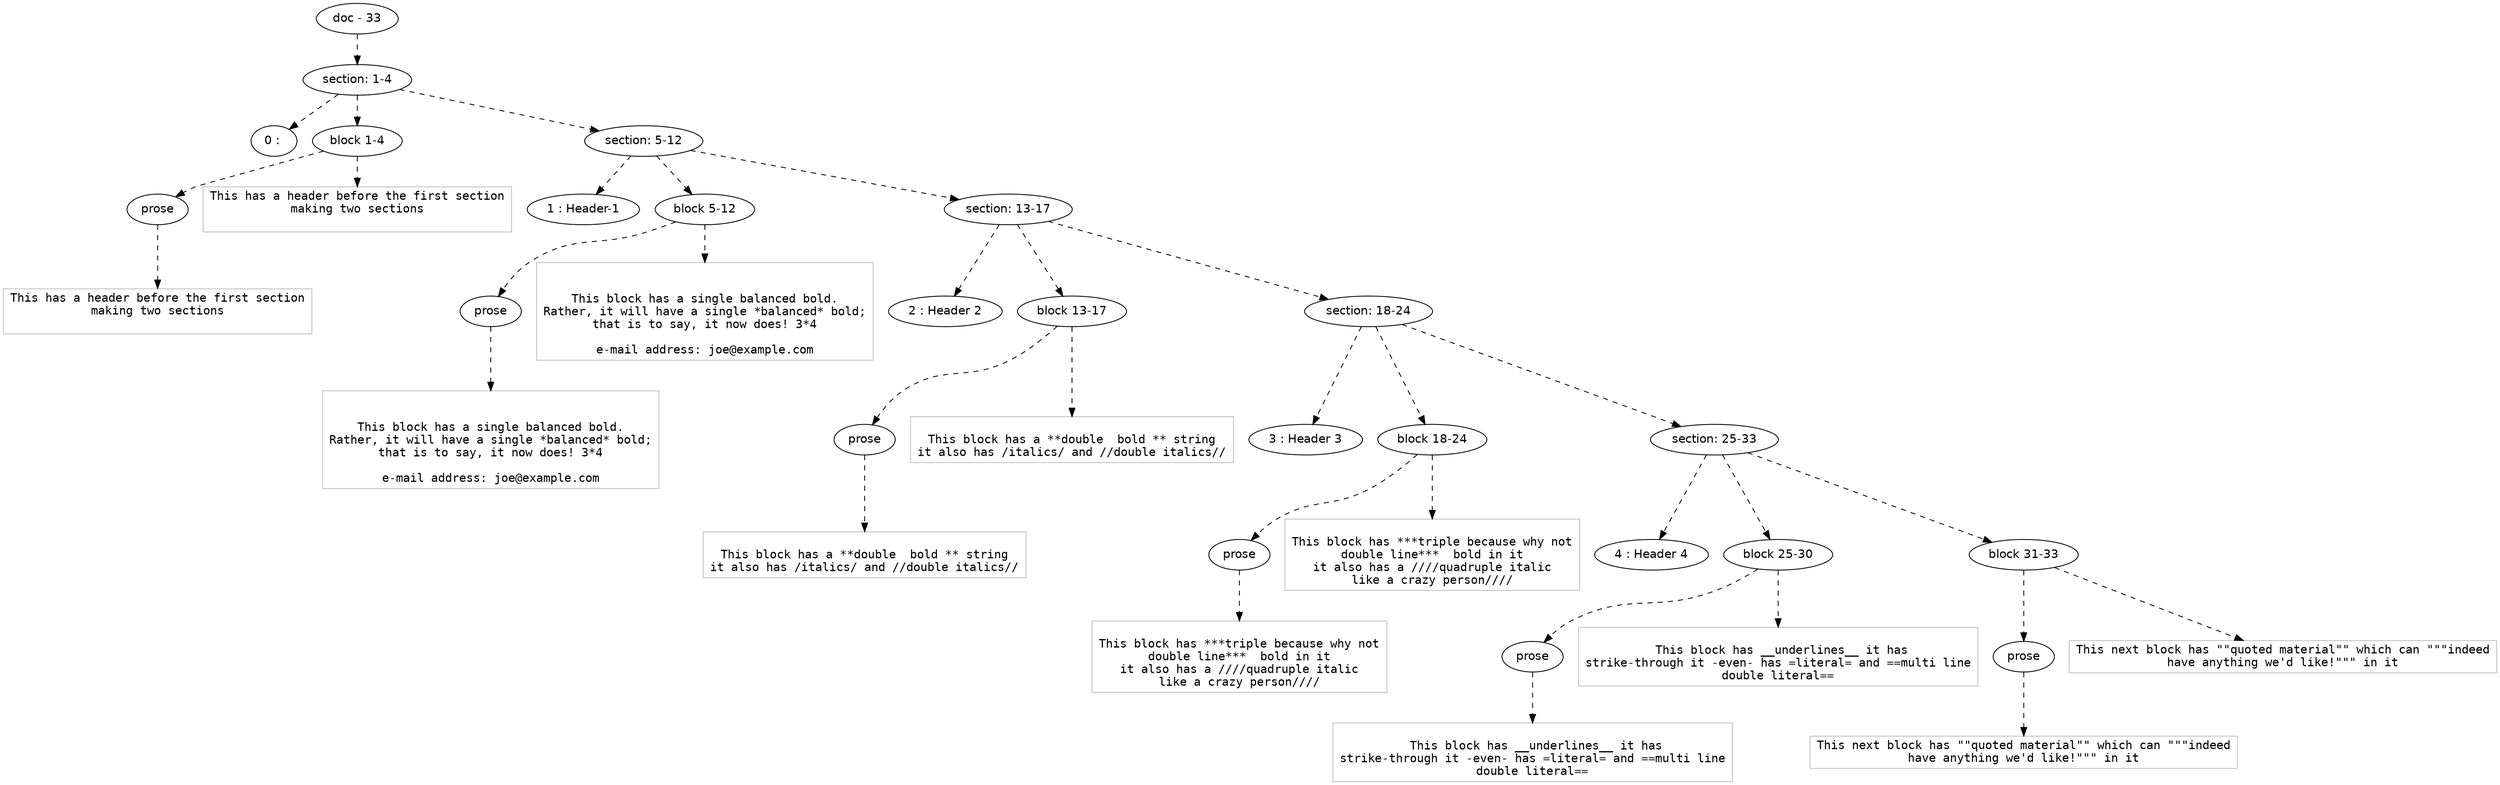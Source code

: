 digraph hierarchy {

node [fontname=Helvetica]
edge [style=dashed]

doc_0 [label="doc - 33"]


doc_0 -> { section_1}
{rank=same; section_1}

section_1 [label="section: 1-4"]


section_1 -> { header_2 block_3 section_4}
{rank=same; header_2 block_3 section_4}

header_2 [label="0 : "]

block_3 [label="block 1-4"]

section_4 [label="section: 5-12"]


block_3 -> { prose_5}
{rank=same; prose_5}

prose_5 [label="prose"]


prose_5 -> leaf_6
leaf_6  [color=Gray,shape=rectangle,fontname=Inconsolata,label="This has a header before the first section
making two sections
       
"]
block_3 -> leaf_7
leaf_7  [color=Gray,shape=rectangle,fontname=Inconsolata,label="This has a header before the first section
making two sections
       
"]
section_4 -> { header_8 block_9 section_10}
{rank=same; header_8 block_9 section_10}

header_8 [label="1 : Header-1"]

block_9 [label="block 5-12"]

section_10 [label="section: 13-17"]


block_9 -> { prose_11}
{rank=same; prose_11}

prose_11 [label="prose"]


prose_11 -> leaf_12
leaf_12  [color=Gray,shape=rectangle,fontname=Inconsolata,label="

This block has a single balanced bold.
Rather, it will have a single *balanced* bold;
that is to say, it now does! 3*4
 
e-mail address: joe@example.com"]
block_9 -> leaf_13
leaf_13  [color=Gray,shape=rectangle,fontname=Inconsolata,label="

This block has a single balanced bold.
Rather, it will have a single *balanced* bold;
that is to say, it now does! 3*4
 
e-mail address: joe@example.com"]
section_10 -> { header_14 block_15 section_16}
{rank=same; header_14 block_15 section_16}

header_14 [label="2 : Header 2"]

block_15 [label="block 13-17"]

section_16 [label="section: 18-24"]


block_15 -> { prose_17}
{rank=same; prose_17}

prose_17 [label="prose"]


prose_17 -> leaf_18
leaf_18  [color=Gray,shape=rectangle,fontname=Inconsolata,label="
This block has a **double  bold ** string
it also has /italics/ and //double italics//
"]
block_15 -> leaf_19
leaf_19  [color=Gray,shape=rectangle,fontname=Inconsolata,label="
This block has a **double  bold ** string
it also has /italics/ and //double italics//
"]
section_16 -> { header_20 block_21 section_22}
{rank=same; header_20 block_21 section_22}

header_20 [label="3 : Header 3"]

block_21 [label="block 18-24"]

section_22 [label="section: 25-33"]


block_21 -> { prose_23}
{rank=same; prose_23}

prose_23 [label="prose"]


prose_23 -> leaf_24
leaf_24  [color=Gray,shape=rectangle,fontname=Inconsolata,label="
This block has ***triple because why not
double line***  bold in it
it also has a ////quadruple italic
like a crazy person////
"]
block_21 -> leaf_25
leaf_25  [color=Gray,shape=rectangle,fontname=Inconsolata,label="
This block has ***triple because why not
double line***  bold in it
it also has a ////quadruple italic
like a crazy person////
"]
section_22 -> { header_26 block_27 block_28}
{rank=same; header_26 block_27 block_28}

header_26 [label="4 : Header 4"]

block_27 [label="block 25-30"]

block_28 [label="block 31-33"]


block_27 -> { prose_29}
{rank=same; prose_29}

prose_29 [label="prose"]


prose_29 -> leaf_30
leaf_30  [color=Gray,shape=rectangle,fontname=Inconsolata,label="
  This block has __underlines__ it has 
strike-through it -even- has =literal= and ==multi line
double literal==
"]
block_27 -> leaf_31
leaf_31  [color=Gray,shape=rectangle,fontname=Inconsolata,label="
  This block has __underlines__ it has 
strike-through it -even- has =literal= and ==multi line
double literal==
"]
block_28 -> { prose_32}
{rank=same; prose_32}

prose_32 [label="prose"]


prose_32 -> leaf_33
leaf_33  [color=Gray,shape=rectangle,fontname=Inconsolata,label="This next block has \"\"quoted material\"\" which can \"\"\"indeed
have anything we'd like!\"\"\" in it
"]
block_28 -> leaf_34
leaf_34  [color=Gray,shape=rectangle,fontname=Inconsolata,label="This next block has \"\"quoted material\"\" which can \"\"\"indeed
have anything we'd like!\"\"\" in it
"]

}
